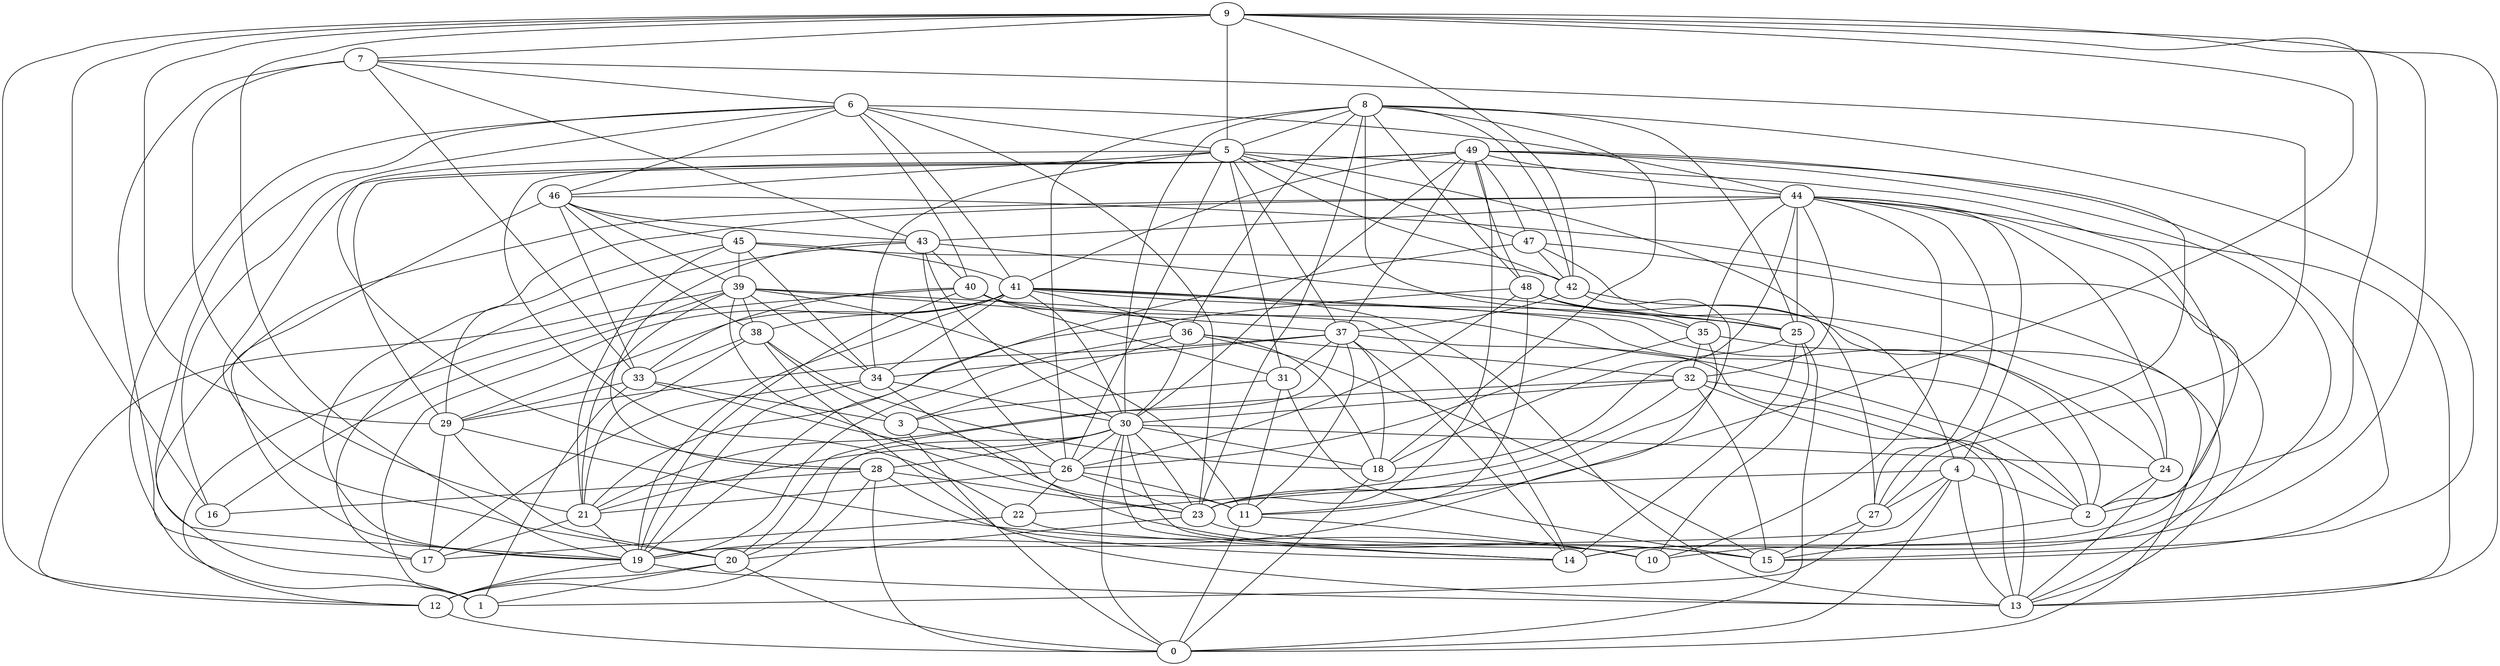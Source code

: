 digraph GG_graph {

subgraph G_graph {
edge [color = black]
"33" -> "26" [dir = none]
"33" -> "1" [dir = none]
"33" -> "3" [dir = none]
"34" -> "17" [dir = none]
"34" -> "19" [dir = none]
"34" -> "15" [dir = none]
"34" -> "30" [dir = none]
"31" -> "15" [dir = none]
"31" -> "3" [dir = none]
"31" -> "11" [dir = none]
"40" -> "31" [dir = none]
"40" -> "12" [dir = none]
"40" -> "2" [dir = none]
"40" -> "19" [dir = none]
"22" -> "17" [dir = none]
"35" -> "0" [dir = none]
"35" -> "26" [dir = none]
"27" -> "1" [dir = none]
"27" -> "15" [dir = none]
"19" -> "12" [dir = none]
"48" -> "2" [dir = none]
"48" -> "35" [dir = none]
"48" -> "21" [dir = none]
"48" -> "24" [dir = none]
"37" -> "34" [dir = none]
"37" -> "18" [dir = none]
"37" -> "13" [dir = none]
"37" -> "11" [dir = none]
"44" -> "18" [dir = none]
"44" -> "35" [dir = none]
"44" -> "10" [dir = none]
"44" -> "27" [dir = none]
"44" -> "14" [dir = none]
"44" -> "43" [dir = none]
"44" -> "4" [dir = none]
"44" -> "24" [dir = none]
"44" -> "13" [dir = none]
"44" -> "25" [dir = none]
"5" -> "47" [dir = none]
"5" -> "42" [dir = none]
"5" -> "31" [dir = none]
"5" -> "27" [dir = none]
"5" -> "28" [dir = none]
"5" -> "46" [dir = none]
"5" -> "2" [dir = none]
"5" -> "26" [dir = none]
"9" -> "12" [dir = none]
"9" -> "5" [dir = none]
"9" -> "16" [dir = none]
"9" -> "13" [dir = none]
"9" -> "7" [dir = none]
"9" -> "11" [dir = none]
"9" -> "29" [dir = none]
"43" -> "25" [dir = none]
"43" -> "26" [dir = none]
"43" -> "17" [dir = none]
"36" -> "32" [dir = none]
"36" -> "3" [dir = none]
"36" -> "18" [dir = none]
"36" -> "30" [dir = none]
"23" -> "20" [dir = none]
"23" -> "15" [dir = none]
"21" -> "19" [dir = none]
"20" -> "0" [dir = none]
"20" -> "1" [dir = none]
"20" -> "12" [dir = none]
"29" -> "20" [dir = none]
"29" -> "10" [dir = none]
"11" -> "10" [dir = none]
"39" -> "16" [dir = none]
"39" -> "14" [dir = none]
"39" -> "34" [dir = none]
"39" -> "38" [dir = none]
"39" -> "11" [dir = none]
"39" -> "21" [dir = none]
"39" -> "23" [dir = none]
"7" -> "21" [dir = none]
"7" -> "27" [dir = none]
"7" -> "43" [dir = none]
"46" -> "33" [dir = none]
"46" -> "38" [dir = none]
"41" -> "36" [dir = none]
"41" -> "2" [dir = none]
"41" -> "1" [dir = none]
"41" -> "25" [dir = none]
"41" -> "38" [dir = none]
"41" -> "24" [dir = none]
"28" -> "12" [dir = none]
"28" -> "16" [dir = none]
"38" -> "18" [dir = none]
"38" -> "13" [dir = none]
"8" -> "18" [dir = none]
"8" -> "35" [dir = none]
"8" -> "26" [dir = none]
"8" -> "15" [dir = none]
"8" -> "36" [dir = none]
"8" -> "23" [dir = none]
"32" -> "15" [dir = none]
"32" -> "22" [dir = none]
"32" -> "30" [dir = none]
"32" -> "2" [dir = none]
"26" -> "11" [dir = none]
"26" -> "23" [dir = none]
"26" -> "22" [dir = none]
"25" -> "10" [dir = none]
"25" -> "18" [dir = none]
"2" -> "15" [dir = none]
"42" -> "23" [dir = none]
"42" -> "37" [dir = none]
"49" -> "29" [dir = none]
"49" -> "22" [dir = none]
"49" -> "30" [dir = none]
"49" -> "27" [dir = none]
"49" -> "48" [dir = none]
"49" -> "41" [dir = none]
"49" -> "20" [dir = none]
"49" -> "14" [dir = none]
"49" -> "37" [dir = none]
"47" -> "25" [dir = none]
"47" -> "13" [dir = none]
"24" -> "2" [dir = none]
"24" -> "13" [dir = none]
"30" -> "26" [dir = none]
"30" -> "10" [dir = none]
"30" -> "18" [dir = none]
"30" -> "21" [dir = none]
"30" -> "24" [dir = none]
"30" -> "20" [dir = none]
"30" -> "28" [dir = none]
"3" -> "11" [dir = none]
"3" -> "0" [dir = none]
"6" -> "46" [dir = none]
"6" -> "1" [dir = none]
"6" -> "19" [dir = none]
"6" -> "41" [dir = none]
"6" -> "40" [dir = none]
"45" -> "21" [dir = none]
"45" -> "29" [dir = none]
"45" -> "42" [dir = none]
"45" -> "41" [dir = none]
"45" -> "34" [dir = none]
"45" -> "39" [dir = none]
"4" -> "23" [dir = none]
"4" -> "19" [dir = none]
"4" -> "2" [dir = none]
"4" -> "0" [dir = none]
"4" -> "27" [dir = none]
"8" -> "5" [dir = none]
"9" -> "10" [dir = none]
"46" -> "19" [dir = none]
"8" -> "48" [dir = none]
"19" -> "13" [dir = none]
"30" -> "14" [dir = none]
"36" -> "15" [dir = none]
"49" -> "47" [dir = none]
"44" -> "19" [dir = none]
"6" -> "44" [dir = none]
"41" -> "19" [dir = none]
"8" -> "42" [dir = none]
"38" -> "33" [dir = none]
"25" -> "14" [dir = none]
"9" -> "42" [dir = none]
"39" -> "37" [dir = none]
"7" -> "17" [dir = none]
"43" -> "30" [dir = none]
"28" -> "23" [dir = none]
"48" -> "26" [dir = none]
"41" -> "30" [dir = none]
"22" -> "14" [dir = none]
"41" -> "34" [dir = none]
"30" -> "23" [dir = none]
"37" -> "29" [dir = none]
"29" -> "17" [dir = none]
"43" -> "40" [dir = none]
"46" -> "45" [dir = none]
"6" -> "16" [dir = none]
"49" -> "44" [dir = none]
"5" -> "37" [dir = none]
"18" -> "0" [dir = none]
"28" -> "0" [dir = none]
"30" -> "0" [dir = none]
"7" -> "6" [dir = none]
"32" -> "13" [dir = none]
"47" -> "19" [dir = none]
"11" -> "0" [dir = none]
"38" -> "21" [dir = none]
"36" -> "19" [dir = none]
"32" -> "21" [dir = none]
"46" -> "39" [dir = none]
"33" -> "29" [dir = none]
"37" -> "20" [dir = none]
"41" -> "29" [dir = none]
"49" -> "23" [dir = none]
"44" -> "32" [dir = none]
"42" -> "4" [dir = none]
"38" -> "3" [dir = none]
"46" -> "13" [dir = none]
"8" -> "30" [dir = none]
"5" -> "34" [dir = none]
"44" -> "1" [dir = none]
"9" -> "19" [dir = none]
"41" -> "13" [dir = none]
"6" -> "5" [dir = none]
"46" -> "43" [dir = none]
"49" -> "15" [dir = none]
"26" -> "21" [dir = none]
"43" -> "28" [dir = none]
"37" -> "31" [dir = none]
"47" -> "42" [dir = none]
"7" -> "33" [dir = none]
"39" -> "12" [dir = none]
"28" -> "14" [dir = none]
"35" -> "19" [dir = none]
"35" -> "32" [dir = none]
"21" -> "17" [dir = none]
"4" -> "13" [dir = none]
"40" -> "33" [dir = none]
"6" -> "23" [dir = none]
"12" -> "0" [dir = none]
"25" -> "0" [dir = none]
"37" -> "14" [dir = none]
"8" -> "25" [dir = none]
"40" -> "36" [dir = none]
"9" -> "2" [dir = none]
"48" -> "11" [dir = none]
}

}
